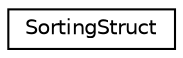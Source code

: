 digraph "Graphical Class Hierarchy"
{
 // LATEX_PDF_SIZE
  edge [fontname="Helvetica",fontsize="10",labelfontname="Helvetica",labelfontsize="10"];
  node [fontname="Helvetica",fontsize="10",shape=record];
  rankdir="LR";
  Node0 [label="SortingStruct",height=0.2,width=0.4,color="black", fillcolor="white", style="filled",URL="$d2/de6/structSortingStruct.html",tooltip=" "];
}
